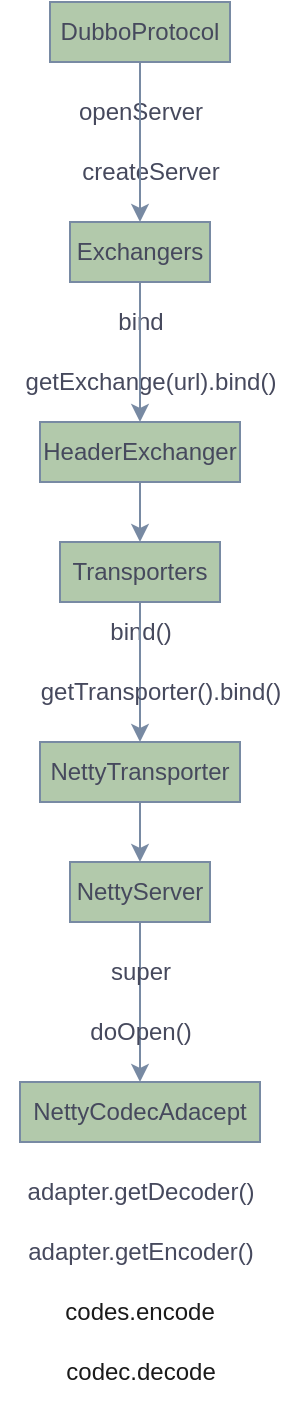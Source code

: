 <mxfile version="20.3.6" type="github">
  <diagram id="gjDpQXJ-1rC73AFuaA8F" name="Page-1">
    <mxGraphModel dx="946" dy="561" grid="1" gridSize="10" guides="1" tooltips="1" connect="1" arrows="1" fold="1" page="1" pageScale="1" pageWidth="850" pageHeight="1400" math="0" shadow="0">
      <root>
        <mxCell id="0" />
        <mxCell id="1" parent="0" />
        <mxCell id="dM9xfefxU2LVmQ_NmVIv-2" value="openServer" style="text;html=1;align=center;verticalAlign=middle;resizable=0;points=[];autosize=1;strokeColor=none;fillColor=none;fontColor=#46495D;" vertex="1" parent="1">
          <mxGeometry x="155" y="70" width="90" height="30" as="geometry" />
        </mxCell>
        <mxCell id="dM9xfefxU2LVmQ_NmVIv-3" value="createServer" style="text;html=1;align=center;verticalAlign=middle;resizable=0;points=[];autosize=1;strokeColor=none;fillColor=none;fontColor=#46495D;" vertex="1" parent="1">
          <mxGeometry x="160" y="100" width="90" height="30" as="geometry" />
        </mxCell>
        <mxCell id="dM9xfefxU2LVmQ_NmVIv-5" value="bind" style="text;html=1;align=center;verticalAlign=middle;resizable=0;points=[];autosize=1;strokeColor=none;fillColor=none;fontColor=#46495D;" vertex="1" parent="1">
          <mxGeometry x="175" y="175" width="50" height="30" as="geometry" />
        </mxCell>
        <mxCell id="dM9xfefxU2LVmQ_NmVIv-6" value="getExchange(url).bind()" style="text;html=1;align=center;verticalAlign=middle;resizable=0;points=[];autosize=1;strokeColor=none;fillColor=none;fontColor=#46495D;" vertex="1" parent="1">
          <mxGeometry x="130" y="205" width="150" height="30" as="geometry" />
        </mxCell>
        <mxCell id="dM9xfefxU2LVmQ_NmVIv-9" value="bind()" style="text;html=1;align=center;verticalAlign=middle;resizable=0;points=[];autosize=1;strokeColor=none;fillColor=none;fontColor=#46495D;" vertex="1" parent="1">
          <mxGeometry x="175" y="330" width="50" height="30" as="geometry" />
        </mxCell>
        <mxCell id="dM9xfefxU2LVmQ_NmVIv-27" style="edgeStyle=orthogonalEdgeStyle;rounded=0;orthogonalLoop=1;jettySize=auto;html=1;exitX=0.5;exitY=1;exitDx=0;exitDy=0;entryX=0.5;entryY=0;entryDx=0;entryDy=0;strokeColor=#788AA3;fontColor=#46495D;" edge="1" parent="1" source="dM9xfefxU2LVmQ_NmVIv-10" target="dM9xfefxU2LVmQ_NmVIv-11">
          <mxGeometry relative="1" as="geometry" />
        </mxCell>
        <mxCell id="dM9xfefxU2LVmQ_NmVIv-10" value="&lt;span style=&quot;&quot;&gt;DubboProtocol&lt;/span&gt;" style="rounded=0;whiteSpace=wrap;html=1;fillColor=#B2C9AB;strokeColor=#788AA3;fontColor=#46495D;" vertex="1" parent="1">
          <mxGeometry x="155" y="30" width="90" height="30" as="geometry" />
        </mxCell>
        <mxCell id="dM9xfefxU2LVmQ_NmVIv-28" style="edgeStyle=orthogonalEdgeStyle;rounded=0;orthogonalLoop=1;jettySize=auto;html=1;exitX=0.5;exitY=1;exitDx=0;exitDy=0;entryX=0.5;entryY=0;entryDx=0;entryDy=0;strokeColor=#788AA3;fontColor=#46495D;" edge="1" parent="1" source="dM9xfefxU2LVmQ_NmVIv-11" target="dM9xfefxU2LVmQ_NmVIv-12">
          <mxGeometry relative="1" as="geometry" />
        </mxCell>
        <mxCell id="dM9xfefxU2LVmQ_NmVIv-11" value="&lt;span style=&quot;&quot;&gt;Exchangers&lt;/span&gt;" style="rounded=0;whiteSpace=wrap;html=1;fillColor=#B2C9AB;strokeColor=#788AA3;fontColor=#46495D;" vertex="1" parent="1">
          <mxGeometry x="165" y="140" width="70" height="30" as="geometry" />
        </mxCell>
        <mxCell id="dM9xfefxU2LVmQ_NmVIv-29" style="edgeStyle=orthogonalEdgeStyle;rounded=0;orthogonalLoop=1;jettySize=auto;html=1;exitX=0.5;exitY=1;exitDx=0;exitDy=0;entryX=0.5;entryY=0;entryDx=0;entryDy=0;strokeColor=#788AA3;fontColor=#46495D;" edge="1" parent="1" source="dM9xfefxU2LVmQ_NmVIv-12" target="dM9xfefxU2LVmQ_NmVIv-13">
          <mxGeometry relative="1" as="geometry" />
        </mxCell>
        <mxCell id="dM9xfefxU2LVmQ_NmVIv-12" value="&lt;span style=&quot;&quot;&gt;HeaderExchanger&lt;/span&gt;" style="rounded=0;whiteSpace=wrap;html=1;fillColor=#B2C9AB;strokeColor=#788AA3;fontColor=#46495D;" vertex="1" parent="1">
          <mxGeometry x="150" y="240" width="100" height="30" as="geometry" />
        </mxCell>
        <mxCell id="dM9xfefxU2LVmQ_NmVIv-30" style="edgeStyle=orthogonalEdgeStyle;rounded=0;orthogonalLoop=1;jettySize=auto;html=1;exitX=0.5;exitY=1;exitDx=0;exitDy=0;entryX=0.5;entryY=0;entryDx=0;entryDy=0;strokeColor=#788AA3;fontColor=#46495D;" edge="1" parent="1" source="dM9xfefxU2LVmQ_NmVIv-13" target="dM9xfefxU2LVmQ_NmVIv-15">
          <mxGeometry relative="1" as="geometry" />
        </mxCell>
        <mxCell id="dM9xfefxU2LVmQ_NmVIv-13" value="&lt;span style=&quot;&quot;&gt;Transporters&lt;/span&gt;" style="rounded=0;whiteSpace=wrap;html=1;fillColor=#B2C9AB;strokeColor=#788AA3;fontColor=#46495D;" vertex="1" parent="1">
          <mxGeometry x="160" y="300" width="80" height="30" as="geometry" />
        </mxCell>
        <mxCell id="dM9xfefxU2LVmQ_NmVIv-14" value="getTransporter().bind()" style="text;html=1;align=center;verticalAlign=middle;resizable=0;points=[];autosize=1;strokeColor=none;fillColor=none;fontColor=#46495D;" vertex="1" parent="1">
          <mxGeometry x="140" y="360" width="140" height="30" as="geometry" />
        </mxCell>
        <mxCell id="dM9xfefxU2LVmQ_NmVIv-31" style="edgeStyle=orthogonalEdgeStyle;rounded=0;orthogonalLoop=1;jettySize=auto;html=1;exitX=0.5;exitY=1;exitDx=0;exitDy=0;entryX=0.5;entryY=0;entryDx=0;entryDy=0;strokeColor=#788AA3;fontColor=#46495D;" edge="1" parent="1" source="dM9xfefxU2LVmQ_NmVIv-15" target="dM9xfefxU2LVmQ_NmVIv-17">
          <mxGeometry relative="1" as="geometry" />
        </mxCell>
        <mxCell id="dM9xfefxU2LVmQ_NmVIv-15" value="NettyTransporter" style="rounded=0;whiteSpace=wrap;html=1;fillColor=#B2C9AB;strokeColor=#788AA3;fontColor=#46495D;" vertex="1" parent="1">
          <mxGeometry x="150" y="400" width="100" height="30" as="geometry" />
        </mxCell>
        <mxCell id="dM9xfefxU2LVmQ_NmVIv-33" style="edgeStyle=orthogonalEdgeStyle;rounded=0;orthogonalLoop=1;jettySize=auto;html=1;exitX=0.5;exitY=1;exitDx=0;exitDy=0;entryX=0.5;entryY=0;entryDx=0;entryDy=0;strokeColor=#788AA3;fontFamily=Helvetica;fontColor=#678CB1;fillColor=#B2C9AB;" edge="1" parent="1" source="dM9xfefxU2LVmQ_NmVIv-17" target="dM9xfefxU2LVmQ_NmVIv-32">
          <mxGeometry relative="1" as="geometry" />
        </mxCell>
        <mxCell id="dM9xfefxU2LVmQ_NmVIv-17" value="NettyServer" style="rounded=0;whiteSpace=wrap;html=1;fillColor=#B2C9AB;strokeColor=#788AA3;fontColor=#46495D;" vertex="1" parent="1">
          <mxGeometry x="165" y="460" width="70" height="30" as="geometry" />
        </mxCell>
        <mxCell id="dM9xfefxU2LVmQ_NmVIv-18" value="super" style="text;html=1;align=center;verticalAlign=middle;resizable=0;points=[];autosize=1;strokeColor=none;fillColor=none;fontColor=#46495D;" vertex="1" parent="1">
          <mxGeometry x="175" y="500" width="50" height="30" as="geometry" />
        </mxCell>
        <mxCell id="dM9xfefxU2LVmQ_NmVIv-19" value="doOpen()" style="text;html=1;align=center;verticalAlign=middle;resizable=0;points=[];autosize=1;strokeColor=none;fillColor=none;fontColor=#46495D;" vertex="1" parent="1">
          <mxGeometry x="165" y="530" width="70" height="30" as="geometry" />
        </mxCell>
        <mxCell id="dM9xfefxU2LVmQ_NmVIv-21" value="adapter.getDecoder()" style="text;html=1;align=center;verticalAlign=middle;resizable=0;points=[];autosize=1;strokeColor=none;fillColor=none;fontColor=#46495D;" vertex="1" parent="1">
          <mxGeometry x="130" y="610" width="140" height="30" as="geometry" />
        </mxCell>
        <mxCell id="dM9xfefxU2LVmQ_NmVIv-22" value="adapter.getEncoder()" style="text;html=1;align=center;verticalAlign=middle;resizable=0;points=[];autosize=1;strokeColor=none;fillColor=none;fontColor=#46495D;" vertex="1" parent="1">
          <mxGeometry x="130" y="640" width="140" height="30" as="geometry" />
        </mxCell>
        <mxCell id="dM9xfefxU2LVmQ_NmVIv-32" value="NettyCodecAdacept" style="rounded=0;whiteSpace=wrap;html=1;strokeColor=#788AA3;fontColor=#46495D;fillColor=#B2C9AB;" vertex="1" parent="1">
          <mxGeometry x="140" y="570" width="120" height="30" as="geometry" />
        </mxCell>
        <mxCell id="dM9xfefxU2LVmQ_NmVIv-36" value="codes.encode" style="text;html=1;strokeColor=none;fillColor=none;align=center;verticalAlign=middle;whiteSpace=wrap;rounded=0;labelBackgroundColor=#FFFFFF;fontFamily=Helvetica;fontColor=#1A1A1A;" vertex="1" parent="1">
          <mxGeometry x="170" y="670" width="60" height="30" as="geometry" />
        </mxCell>
        <mxCell id="dM9xfefxU2LVmQ_NmVIv-37" value="codec.decode" style="text;html=1;align=center;verticalAlign=middle;resizable=0;points=[];autosize=1;strokeColor=none;fillColor=none;fontFamily=Helvetica;fontColor=#1A1A1A;" vertex="1" parent="1">
          <mxGeometry x="150" y="700" width="100" height="30" as="geometry" />
        </mxCell>
      </root>
    </mxGraphModel>
  </diagram>
</mxfile>
